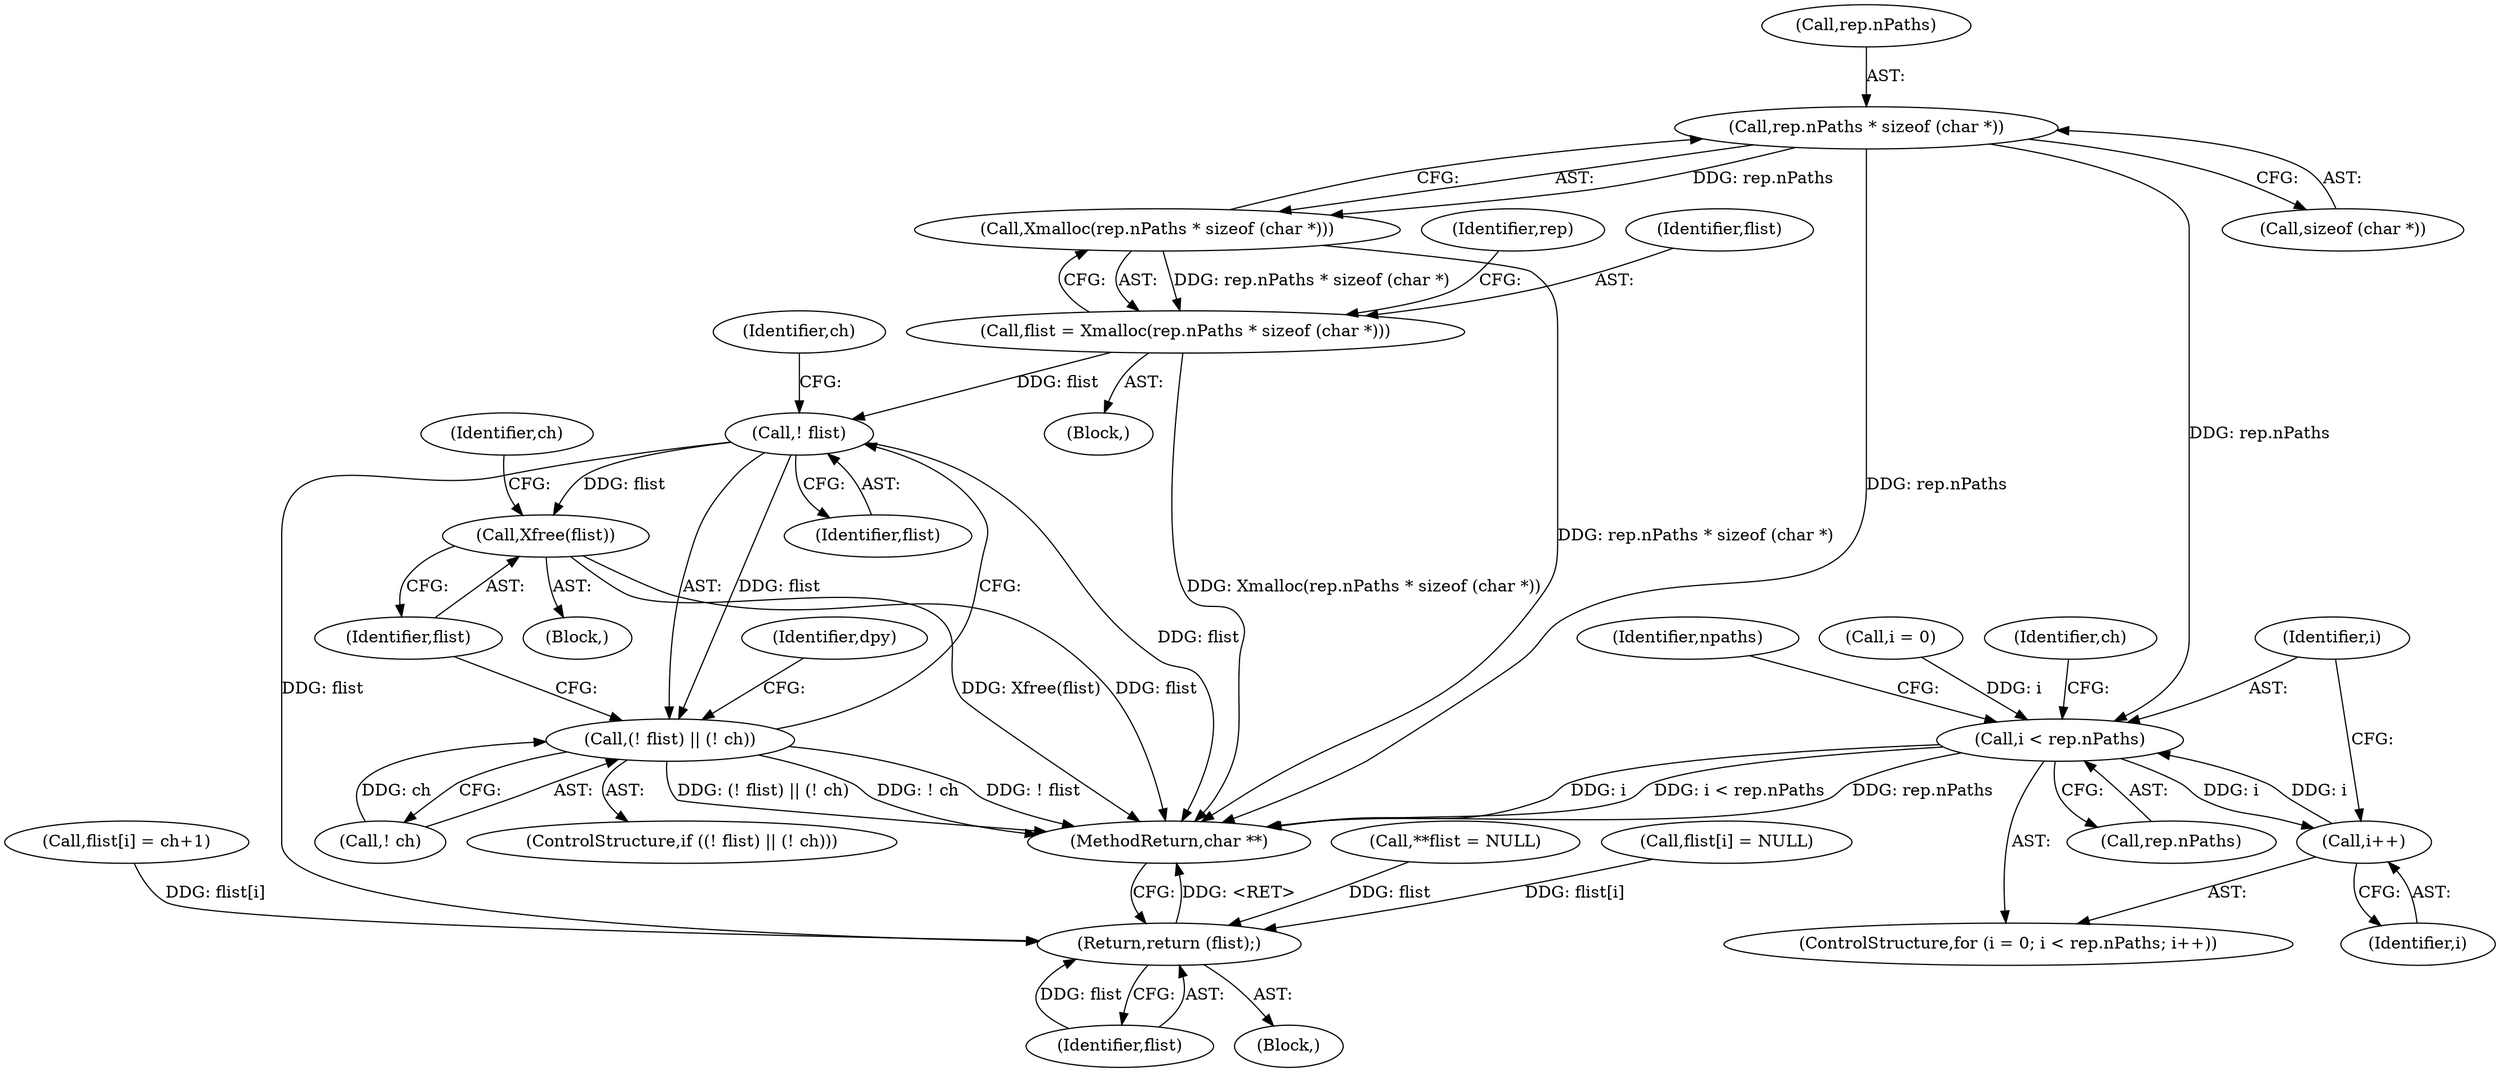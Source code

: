 digraph "0_libx11_b469da1430cdcee06e31c6251b83aede072a1ff0_0@API" {
"1000154" [label="(Call,rep.nPaths * sizeof (char *))"];
"1000153" [label="(Call,Xmalloc(rep.nPaths * sizeof (char *)))"];
"1000151" [label="(Call,flist = Xmalloc(rep.nPaths * sizeof (char *)))"];
"1000186" [label="(Call,! flist)"];
"1000185" [label="(Call,(! flist) || (! ch))"];
"1000191" [label="(Call,Xfree(flist))"];
"1000276" [label="(Return,return (flist);)"];
"1000226" [label="(Call,i < rep.nPaths)"];
"1000231" [label="(Call,i++)"];
"1000241" [label="(Call,flist[i] = ch+1)"];
"1000223" [label="(Call,i = 0)"];
"1000208" [label="(Identifier,dpy)"];
"1000153" [label="(Call,Xmalloc(rep.nPaths * sizeof (char *)))"];
"1000185" [label="(Call,(! flist) || (! ch))"];
"1000228" [label="(Call,rep.nPaths)"];
"1000151" [label="(Call,flist = Xmalloc(rep.nPaths * sizeof (char *)))"];
"1000277" [label="(Identifier,flist)"];
"1000187" [label="(Identifier,flist)"];
"1000276" [label="(Return,return (flist);)"];
"1000158" [label="(Call,sizeof (char *))"];
"1000231" [label="(Call,i++)"];
"1000232" [label="(Identifier,i)"];
"1000194" [label="(Identifier,ch)"];
"1000116" [label="(Call,**flist = NULL)"];
"1000271" [label="(Identifier,npaths)"];
"1000150" [label="(Block,)"];
"1000188" [label="(Call,! ch)"];
"1000227" [label="(Identifier,i)"];
"1000237" [label="(Identifier,ch)"];
"1000184" [label="(ControlStructure,if ((! flist) || (! ch)))"];
"1000264" [label="(Call,flist[i] = NULL)"];
"1000226" [label="(Call,i < rep.nPaths)"];
"1000163" [label="(Identifier,rep)"];
"1000109" [label="(Block,)"];
"1000154" [label="(Call,rep.nPaths * sizeof (char *))"];
"1000155" [label="(Call,rep.nPaths)"];
"1000152" [label="(Identifier,flist)"];
"1000189" [label="(Identifier,ch)"];
"1000191" [label="(Call,Xfree(flist))"];
"1000186" [label="(Call,! flist)"];
"1000190" [label="(Block,)"];
"1000192" [label="(Identifier,flist)"];
"1000222" [label="(ControlStructure,for (i = 0; i < rep.nPaths; i++))"];
"1000278" [label="(MethodReturn,char **)"];
"1000154" -> "1000153"  [label="AST: "];
"1000154" -> "1000158"  [label="CFG: "];
"1000155" -> "1000154"  [label="AST: "];
"1000158" -> "1000154"  [label="AST: "];
"1000153" -> "1000154"  [label="CFG: "];
"1000154" -> "1000278"  [label="DDG: rep.nPaths"];
"1000154" -> "1000153"  [label="DDG: rep.nPaths"];
"1000154" -> "1000226"  [label="DDG: rep.nPaths"];
"1000153" -> "1000151"  [label="AST: "];
"1000151" -> "1000153"  [label="CFG: "];
"1000153" -> "1000278"  [label="DDG: rep.nPaths * sizeof (char *)"];
"1000153" -> "1000151"  [label="DDG: rep.nPaths * sizeof (char *)"];
"1000151" -> "1000150"  [label="AST: "];
"1000152" -> "1000151"  [label="AST: "];
"1000163" -> "1000151"  [label="CFG: "];
"1000151" -> "1000278"  [label="DDG: Xmalloc(rep.nPaths * sizeof (char *))"];
"1000151" -> "1000186"  [label="DDG: flist"];
"1000186" -> "1000185"  [label="AST: "];
"1000186" -> "1000187"  [label="CFG: "];
"1000187" -> "1000186"  [label="AST: "];
"1000189" -> "1000186"  [label="CFG: "];
"1000185" -> "1000186"  [label="CFG: "];
"1000186" -> "1000278"  [label="DDG: flist"];
"1000186" -> "1000185"  [label="DDG: flist"];
"1000186" -> "1000191"  [label="DDG: flist"];
"1000186" -> "1000276"  [label="DDG: flist"];
"1000185" -> "1000184"  [label="AST: "];
"1000185" -> "1000188"  [label="CFG: "];
"1000188" -> "1000185"  [label="AST: "];
"1000192" -> "1000185"  [label="CFG: "];
"1000208" -> "1000185"  [label="CFG: "];
"1000185" -> "1000278"  [label="DDG: (! flist) || (! ch)"];
"1000185" -> "1000278"  [label="DDG: ! ch"];
"1000185" -> "1000278"  [label="DDG: ! flist"];
"1000188" -> "1000185"  [label="DDG: ch"];
"1000191" -> "1000190"  [label="AST: "];
"1000191" -> "1000192"  [label="CFG: "];
"1000192" -> "1000191"  [label="AST: "];
"1000194" -> "1000191"  [label="CFG: "];
"1000191" -> "1000278"  [label="DDG: Xfree(flist)"];
"1000191" -> "1000278"  [label="DDG: flist"];
"1000276" -> "1000109"  [label="AST: "];
"1000276" -> "1000277"  [label="CFG: "];
"1000277" -> "1000276"  [label="AST: "];
"1000278" -> "1000276"  [label="CFG: "];
"1000276" -> "1000278"  [label="DDG: <RET>"];
"1000277" -> "1000276"  [label="DDG: flist"];
"1000116" -> "1000276"  [label="DDG: flist"];
"1000264" -> "1000276"  [label="DDG: flist[i]"];
"1000241" -> "1000276"  [label="DDG: flist[i]"];
"1000226" -> "1000222"  [label="AST: "];
"1000226" -> "1000228"  [label="CFG: "];
"1000227" -> "1000226"  [label="AST: "];
"1000228" -> "1000226"  [label="AST: "];
"1000237" -> "1000226"  [label="CFG: "];
"1000271" -> "1000226"  [label="CFG: "];
"1000226" -> "1000278"  [label="DDG: i"];
"1000226" -> "1000278"  [label="DDG: i < rep.nPaths"];
"1000226" -> "1000278"  [label="DDG: rep.nPaths"];
"1000231" -> "1000226"  [label="DDG: i"];
"1000223" -> "1000226"  [label="DDG: i"];
"1000226" -> "1000231"  [label="DDG: i"];
"1000231" -> "1000222"  [label="AST: "];
"1000231" -> "1000232"  [label="CFG: "];
"1000232" -> "1000231"  [label="AST: "];
"1000227" -> "1000231"  [label="CFG: "];
}
